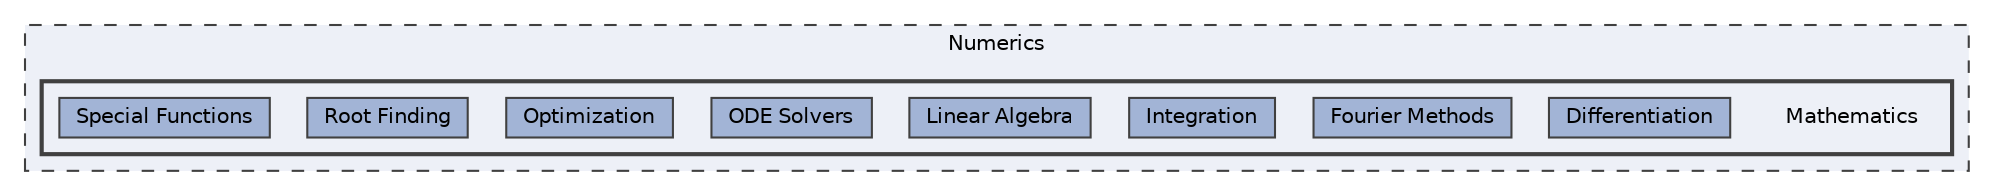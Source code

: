 digraph "C:/GIT 2/numerics/.NET 8.0/Numerics/Mathematics"
{
 // LATEX_PDF_SIZE
  bgcolor="transparent";
  edge [fontname=Helvetica,fontsize=10,labelfontname=Helvetica,labelfontsize=10];
  node [fontname=Helvetica,fontsize=10,shape=box,height=0.2,width=0.4];
  compound=true
  subgraph clusterdir_22d954cd03c3057b6fcf702b65820bfa {
    graph [ bgcolor="#edf0f7", pencolor="grey25", label="Numerics", fontname=Helvetica,fontsize=10 style="filled,dashed", URL="dir_22d954cd03c3057b6fcf702b65820bfa.html",tooltip=""]
  subgraph clusterdir_d1deb202fd220e7cbb974811412816bd {
    graph [ bgcolor="#edf0f7", pencolor="grey25", label="", fontname=Helvetica,fontsize=10 style="filled,bold", URL="dir_d1deb202fd220e7cbb974811412816bd.html",tooltip=""]
    dir_d1deb202fd220e7cbb974811412816bd [shape=plaintext, label="Mathematics"];
  dir_8c4a6395a2cbdb6f3620249c730ecc45 [label="Differentiation", fillcolor="#a2b4d6", color="grey25", style="filled", URL="dir_8c4a6395a2cbdb6f3620249c730ecc45.html",tooltip=""];
  dir_f130de1fbe422884695afee96b156d5e [label="Fourier Methods", fillcolor="#a2b4d6", color="grey25", style="filled", URL="dir_f130de1fbe422884695afee96b156d5e.html",tooltip=""];
  dir_6f38dbb63042a2ee292101f8da8e2a46 [label="Integration", fillcolor="#a2b4d6", color="grey25", style="filled", URL="dir_6f38dbb63042a2ee292101f8da8e2a46.html",tooltip=""];
  dir_de6436d86475c32cbbc92fd448f0ae11 [label="Linear Algebra", fillcolor="#a2b4d6", color="grey25", style="filled", URL="dir_de6436d86475c32cbbc92fd448f0ae11.html",tooltip=""];
  dir_12f390679d7c0da0857b48c3a6a7a0ba [label="ODE Solvers", fillcolor="#a2b4d6", color="grey25", style="filled", URL="dir_12f390679d7c0da0857b48c3a6a7a0ba.html",tooltip=""];
  dir_4fb306b7b960b3fa26fc204cafd4a1db [label="Optimization", fillcolor="#a2b4d6", color="grey25", style="filled", URL="dir_4fb306b7b960b3fa26fc204cafd4a1db.html",tooltip=""];
  dir_dcba34150460a1c8263eb30c381d39ff [label="Root Finding", fillcolor="#a2b4d6", color="grey25", style="filled", URL="dir_dcba34150460a1c8263eb30c381d39ff.html",tooltip=""];
  dir_aa79ae6b08f44175da431e2b1f6b117f [label="Special Functions", fillcolor="#a2b4d6", color="grey25", style="filled", URL="dir_aa79ae6b08f44175da431e2b1f6b117f.html",tooltip=""];
  }
  }
}
